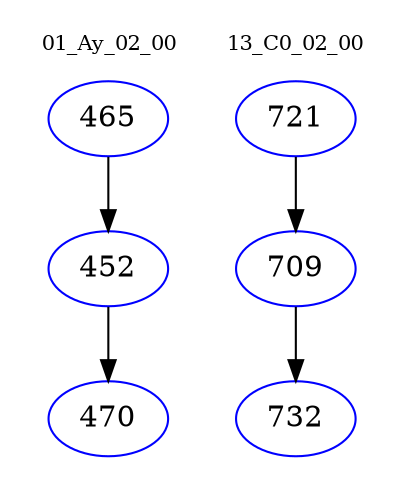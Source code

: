 digraph{
subgraph cluster_0 {
color = white
label = "01_Ay_02_00";
fontsize=10;
T0_465 [label="465", color="blue"]
T0_465 -> T0_452 [color="black"]
T0_452 [label="452", color="blue"]
T0_452 -> T0_470 [color="black"]
T0_470 [label="470", color="blue"]
}
subgraph cluster_1 {
color = white
label = "13_C0_02_00";
fontsize=10;
T1_721 [label="721", color="blue"]
T1_721 -> T1_709 [color="black"]
T1_709 [label="709", color="blue"]
T1_709 -> T1_732 [color="black"]
T1_732 [label="732", color="blue"]
}
}
